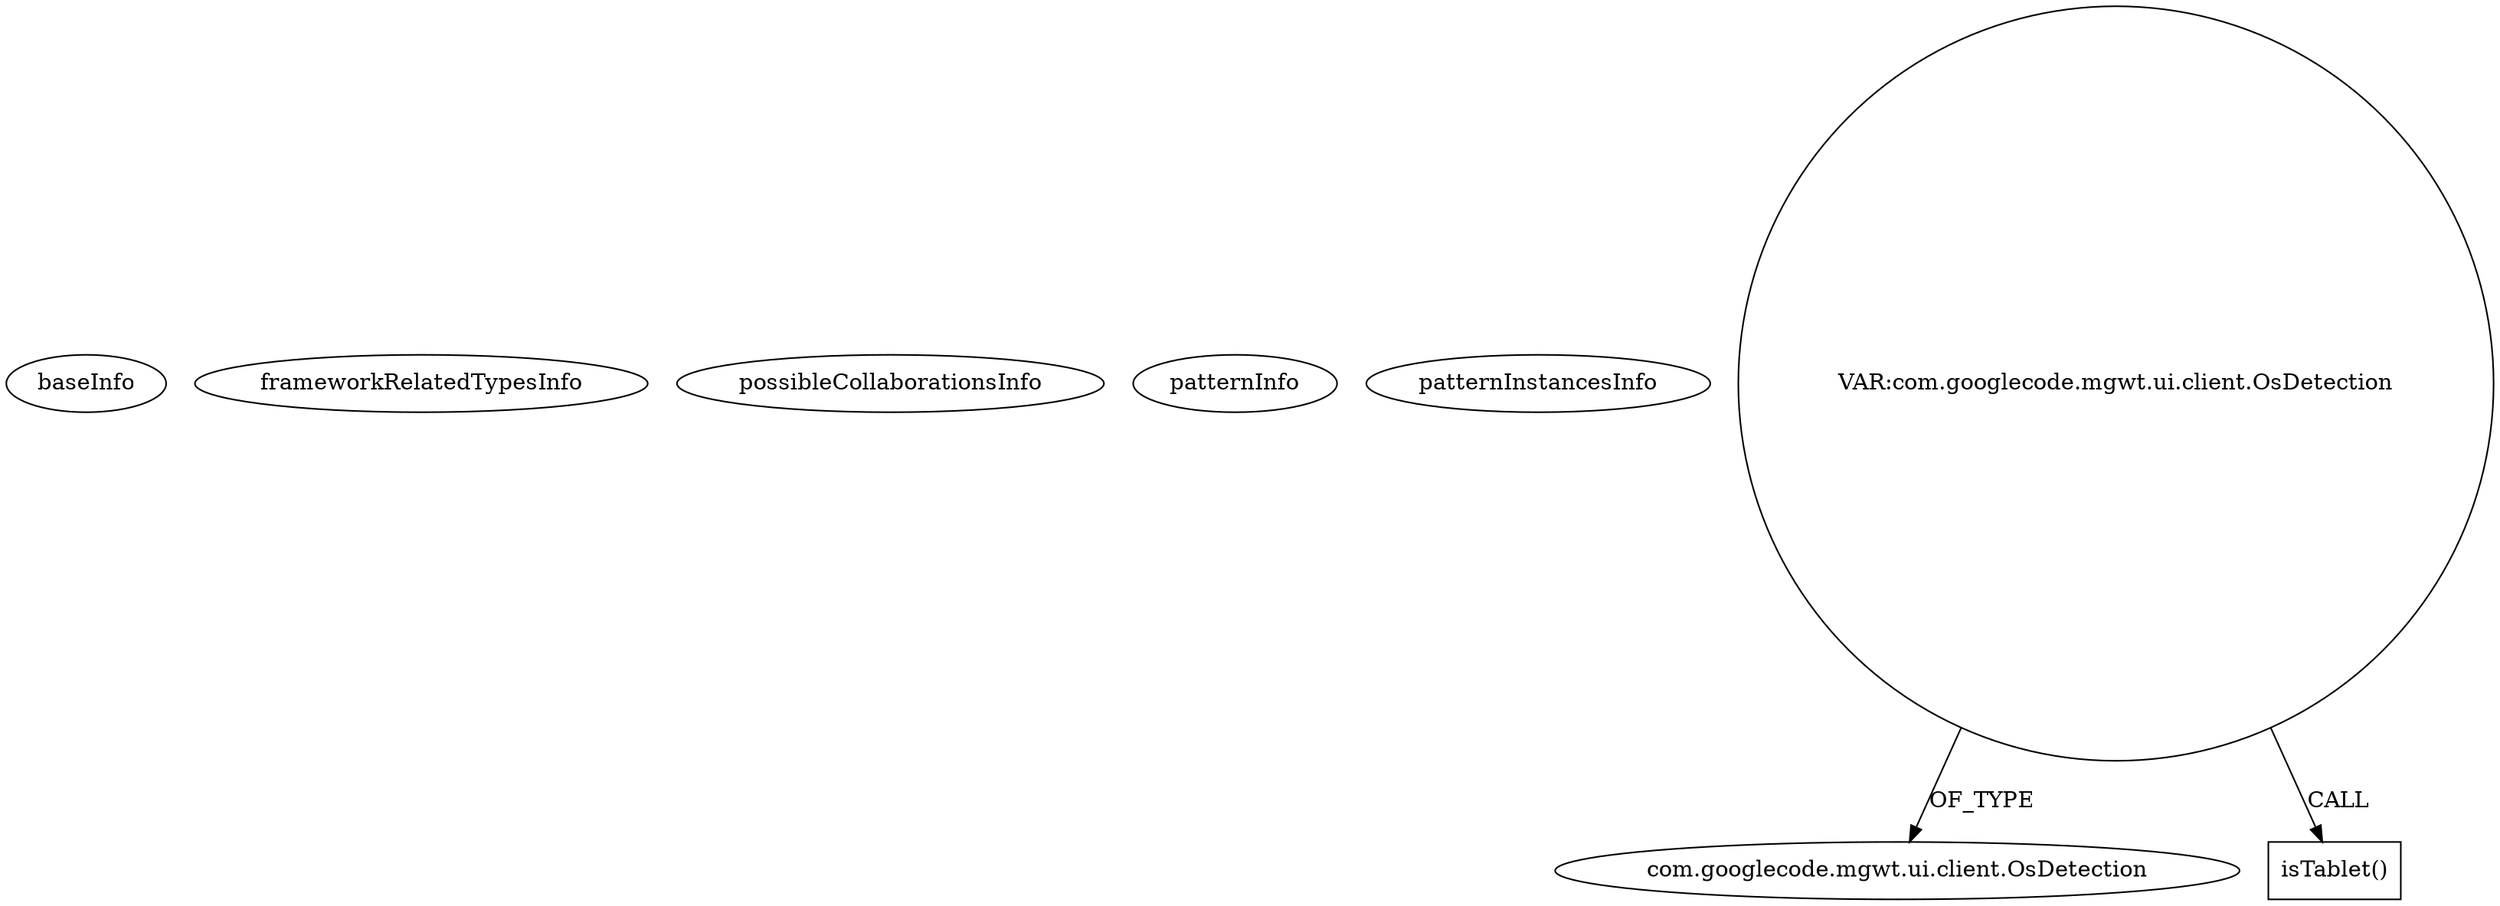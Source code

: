 digraph {
baseInfo[graphId=2030,category="pattern",isAnonymous=false,possibleRelation=false]
frameworkRelatedTypesInfo[]
possibleCollaborationsInfo[]
patternInfo[frequency=2.0,patternRootClient=null]
patternInstancesInfo[0="rjdkolb-jozijug_phonegapdemo~/rjdkolb-jozijug_phonegapdemo/jozijug_phonegapdemo-master/src/main/java/org/openrap/jozijug/mgwtphonegap/client/PhoneGapUIEntryPoint.java~PhoneGapUIEntryPoint~4356",1="rjdkolb-jozijug_phonegapdemo~/rjdkolb-jozijug_phonegapdemo/jozijug_phonegapdemo-master/src/main/java/org/openrap/jozijug/mgwtphonegap/client/AppHistoryObserver.java~AppHistoryObserver~4349"]
19[label="com.googlecode.mgwt.ui.client.OsDetection",vertexType="FRAMEWORK_INTERFACE_TYPE",isFrameworkType=false]
41[label="VAR:com.googlecode.mgwt.ui.client.OsDetection",vertexType="VARIABLE_EXPRESION",isFrameworkType=false,shape=circle]
42[label="isTablet()",vertexType="INSIDE_CALL",isFrameworkType=false,shape=box]
41->42[label="CALL"]
41->19[label="OF_TYPE"]
}
